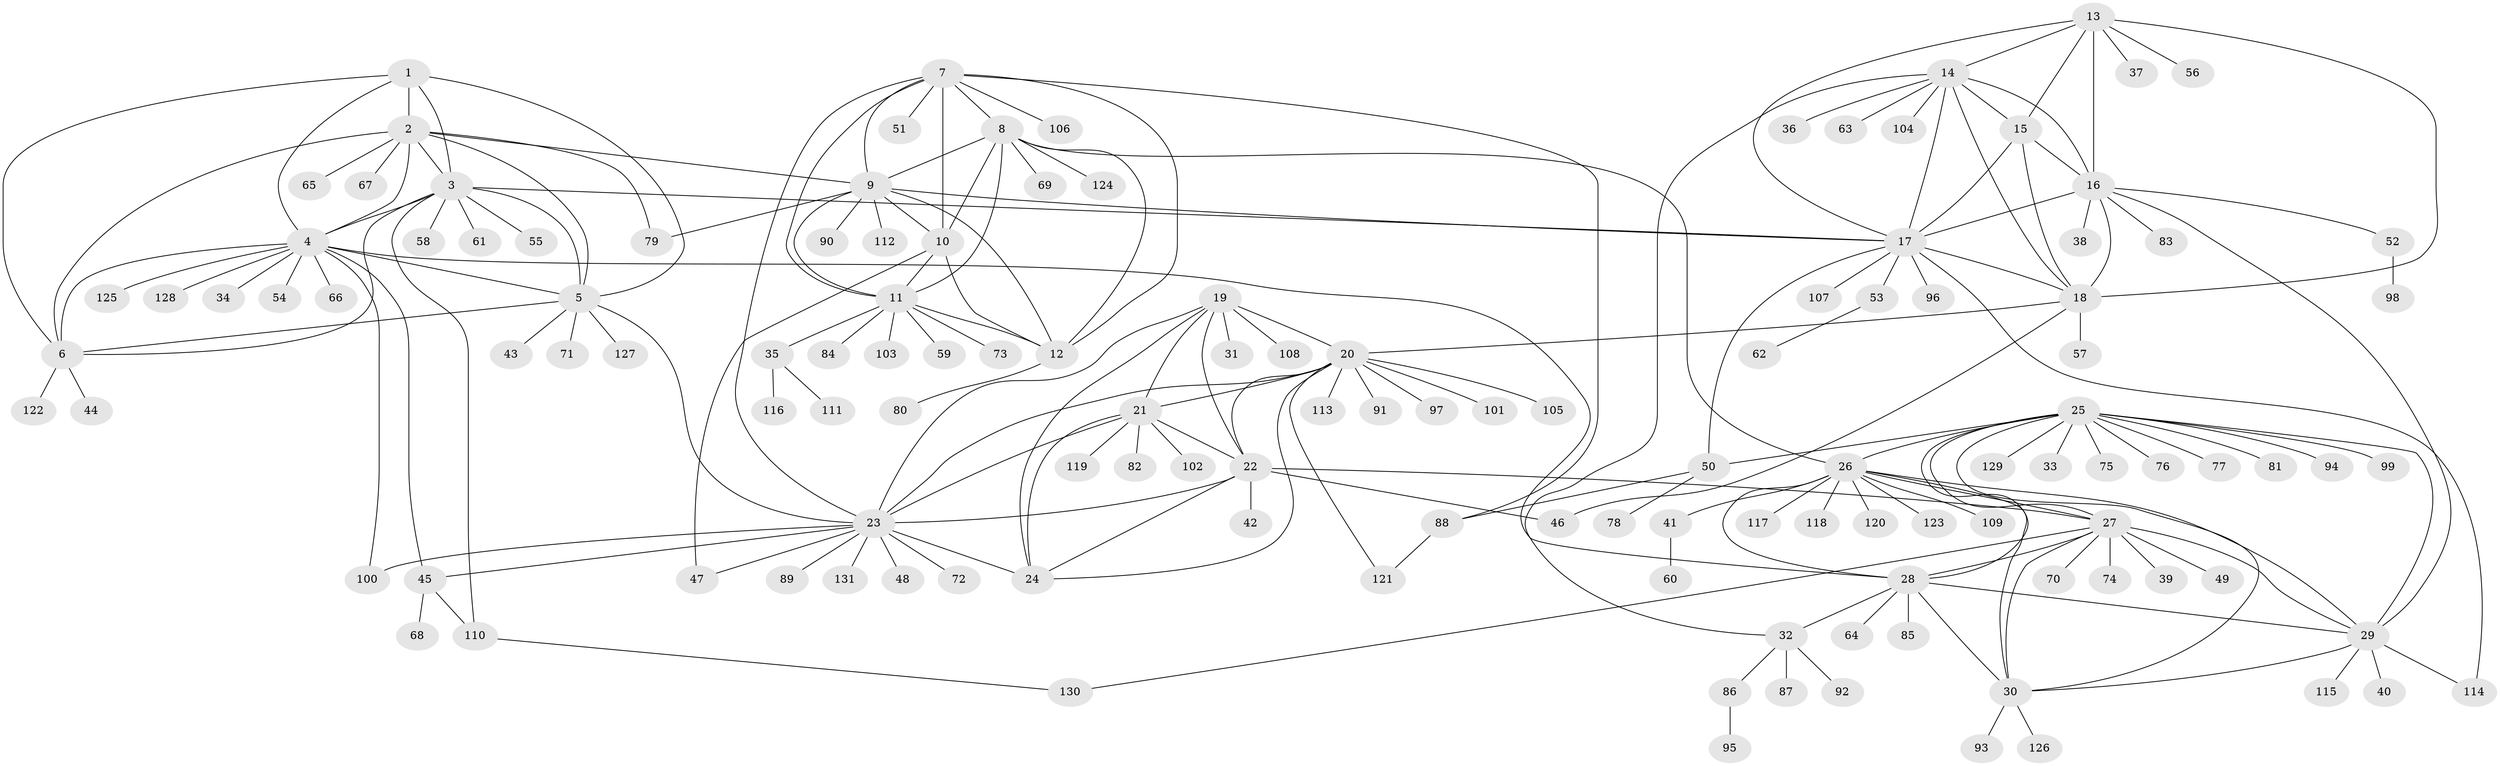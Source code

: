 // Generated by graph-tools (version 1.1) at 2025/50/03/09/25 03:50:28]
// undirected, 131 vertices, 198 edges
graph export_dot {
graph [start="1"]
  node [color=gray90,style=filled];
  1;
  2;
  3;
  4;
  5;
  6;
  7;
  8;
  9;
  10;
  11;
  12;
  13;
  14;
  15;
  16;
  17;
  18;
  19;
  20;
  21;
  22;
  23;
  24;
  25;
  26;
  27;
  28;
  29;
  30;
  31;
  32;
  33;
  34;
  35;
  36;
  37;
  38;
  39;
  40;
  41;
  42;
  43;
  44;
  45;
  46;
  47;
  48;
  49;
  50;
  51;
  52;
  53;
  54;
  55;
  56;
  57;
  58;
  59;
  60;
  61;
  62;
  63;
  64;
  65;
  66;
  67;
  68;
  69;
  70;
  71;
  72;
  73;
  74;
  75;
  76;
  77;
  78;
  79;
  80;
  81;
  82;
  83;
  84;
  85;
  86;
  87;
  88;
  89;
  90;
  91;
  92;
  93;
  94;
  95;
  96;
  97;
  98;
  99;
  100;
  101;
  102;
  103;
  104;
  105;
  106;
  107;
  108;
  109;
  110;
  111;
  112;
  113;
  114;
  115;
  116;
  117;
  118;
  119;
  120;
  121;
  122;
  123;
  124;
  125;
  126;
  127;
  128;
  129;
  130;
  131;
  1 -- 2;
  1 -- 3;
  1 -- 4;
  1 -- 5;
  1 -- 6;
  2 -- 3;
  2 -- 4;
  2 -- 5;
  2 -- 6;
  2 -- 9;
  2 -- 65;
  2 -- 67;
  2 -- 79;
  3 -- 4;
  3 -- 5;
  3 -- 6;
  3 -- 17;
  3 -- 55;
  3 -- 58;
  3 -- 61;
  3 -- 110;
  4 -- 5;
  4 -- 6;
  4 -- 28;
  4 -- 34;
  4 -- 45;
  4 -- 54;
  4 -- 66;
  4 -- 100;
  4 -- 125;
  4 -- 128;
  5 -- 6;
  5 -- 23;
  5 -- 43;
  5 -- 71;
  5 -- 127;
  6 -- 44;
  6 -- 122;
  7 -- 8;
  7 -- 9;
  7 -- 10;
  7 -- 11;
  7 -- 12;
  7 -- 23;
  7 -- 51;
  7 -- 88;
  7 -- 106;
  8 -- 9;
  8 -- 10;
  8 -- 11;
  8 -- 12;
  8 -- 26;
  8 -- 69;
  8 -- 124;
  9 -- 10;
  9 -- 11;
  9 -- 12;
  9 -- 17;
  9 -- 79;
  9 -- 90;
  9 -- 112;
  10 -- 11;
  10 -- 12;
  10 -- 47;
  11 -- 12;
  11 -- 35;
  11 -- 59;
  11 -- 73;
  11 -- 84;
  11 -- 103;
  12 -- 80;
  13 -- 14;
  13 -- 15;
  13 -- 16;
  13 -- 17;
  13 -- 18;
  13 -- 37;
  13 -- 56;
  14 -- 15;
  14 -- 16;
  14 -- 17;
  14 -- 18;
  14 -- 32;
  14 -- 36;
  14 -- 63;
  14 -- 104;
  15 -- 16;
  15 -- 17;
  15 -- 18;
  16 -- 17;
  16 -- 18;
  16 -- 29;
  16 -- 38;
  16 -- 52;
  16 -- 83;
  17 -- 18;
  17 -- 50;
  17 -- 53;
  17 -- 96;
  17 -- 107;
  17 -- 114;
  18 -- 20;
  18 -- 46;
  18 -- 57;
  19 -- 20;
  19 -- 21;
  19 -- 22;
  19 -- 23;
  19 -- 24;
  19 -- 31;
  19 -- 108;
  20 -- 21;
  20 -- 22;
  20 -- 23;
  20 -- 24;
  20 -- 91;
  20 -- 97;
  20 -- 101;
  20 -- 105;
  20 -- 113;
  20 -- 121;
  21 -- 22;
  21 -- 23;
  21 -- 24;
  21 -- 82;
  21 -- 102;
  21 -- 119;
  22 -- 23;
  22 -- 24;
  22 -- 27;
  22 -- 42;
  22 -- 46;
  23 -- 24;
  23 -- 45;
  23 -- 47;
  23 -- 48;
  23 -- 72;
  23 -- 89;
  23 -- 100;
  23 -- 131;
  25 -- 26;
  25 -- 27;
  25 -- 28;
  25 -- 29;
  25 -- 30;
  25 -- 33;
  25 -- 50;
  25 -- 75;
  25 -- 76;
  25 -- 77;
  25 -- 81;
  25 -- 94;
  25 -- 99;
  25 -- 129;
  26 -- 27;
  26 -- 28;
  26 -- 29;
  26 -- 30;
  26 -- 41;
  26 -- 109;
  26 -- 117;
  26 -- 118;
  26 -- 120;
  26 -- 123;
  27 -- 28;
  27 -- 29;
  27 -- 30;
  27 -- 39;
  27 -- 49;
  27 -- 70;
  27 -- 74;
  27 -- 130;
  28 -- 29;
  28 -- 30;
  28 -- 32;
  28 -- 64;
  28 -- 85;
  29 -- 30;
  29 -- 40;
  29 -- 114;
  29 -- 115;
  30 -- 93;
  30 -- 126;
  32 -- 86;
  32 -- 87;
  32 -- 92;
  35 -- 111;
  35 -- 116;
  41 -- 60;
  45 -- 68;
  45 -- 110;
  50 -- 78;
  50 -- 88;
  52 -- 98;
  53 -- 62;
  86 -- 95;
  88 -- 121;
  110 -- 130;
}
